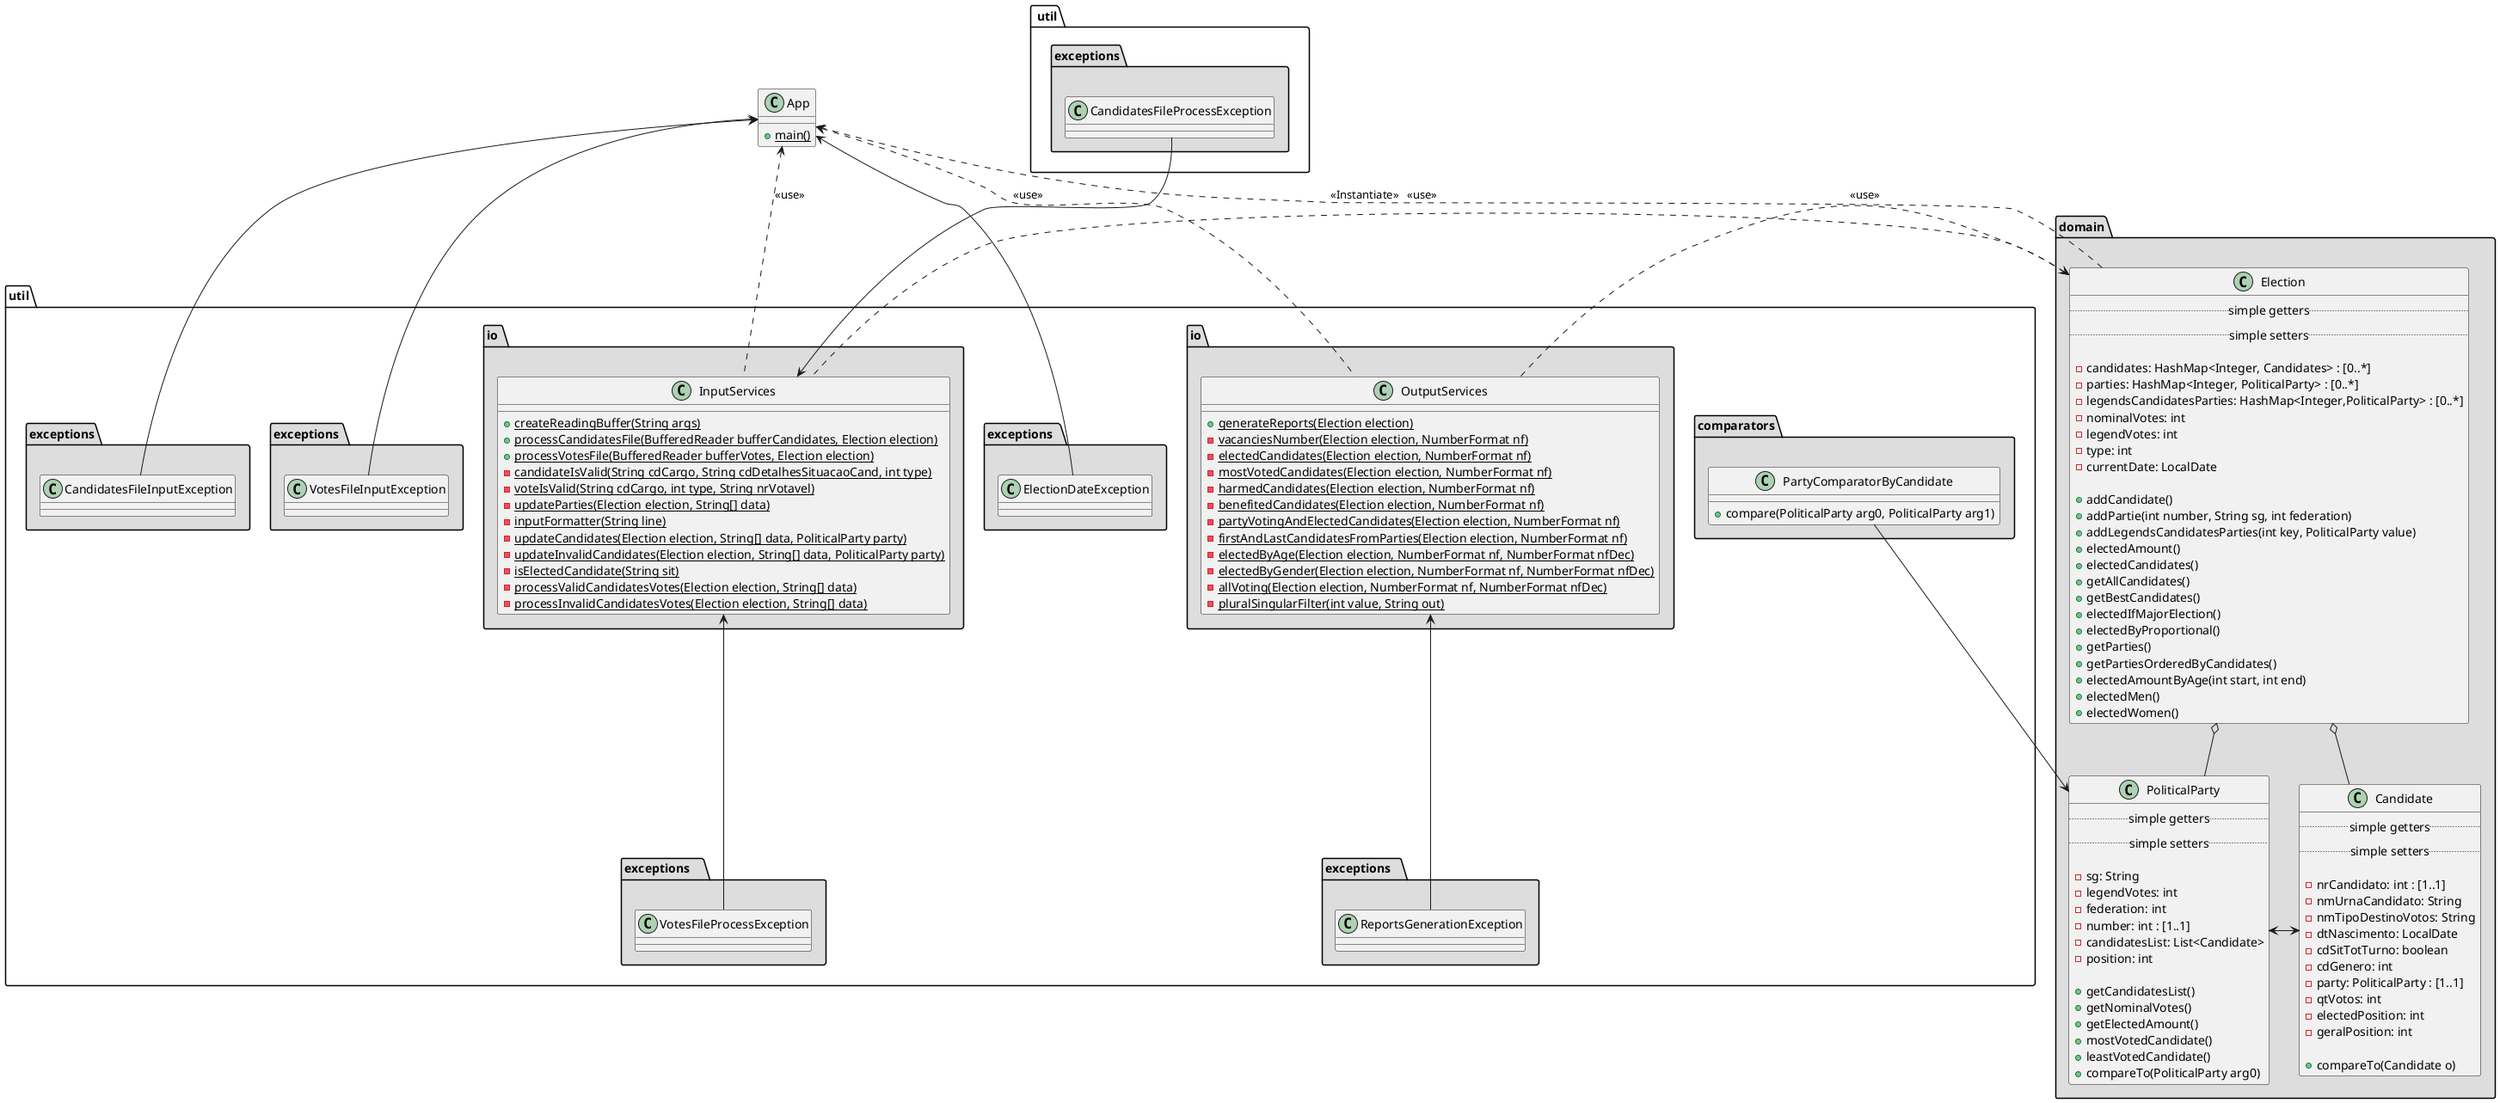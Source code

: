 @startuml br.ufes.edu.jh.domain


class App{
    +{static}main()
}

package "domain" #DDDDDD{
    class Candidate{
    ..simple getters..
    ..simple setters..

    -nrCandidato: int : [1..1]
    -nmUrnaCandidato: String
    -nmTipoDestinoVotos: String
    -dtNascimento: LocalDate
    -cdSitTotTurno: boolean
    -cdGenero: int
    -party: PoliticalParty : [1..1]
    -qtVotos: int
    -electedPosition: int
    -geralPosition: int

    +compareTo(Candidate o)
    }

    class Election{
        ..simple getters..
        ..simple setters..

        -candidates: HashMap<Integer, Candidates> : [0..*]
        -parties: HashMap<Integer, PoliticalParty> : [0..*]
        -legendsCandidatesParties: HashMap<Integer,PoliticalParty> : [0..*]
        -nominalVotes: int
        -legendVotes: int
        -type: int
        -currentDate: LocalDate

        +addCandidate()
        +addPartie(int number, String sg, int federation)
        +addLegendsCandidatesParties(int key, PoliticalParty value)
        +electedAmount()
        +electedCandidates()
        +getAllCandidates()
        +getBestCandidates()
        +electedIfMajorElection()
        +electedByProportional()
        +getParties()
        +getPartiesOrderedByCandidates()
        +electedAmountByAge(int start, int end)
        +electedMen()
        +electedWomen()
    }

    class PoliticalParty{
        ..simple getters..
        ..simple setters..

        -sg: String
        -legendVotes: int
        -federation: int
        -number: int : [1..1]
        -candidatesList: List<Candidate>
        -position: int

        +getCandidatesList()
        +getNominalVotes()
        +getElectedAmount()
        +mostVotedCandidate()
        +leastVotedCandidate()
        +compareTo(PoliticalParty arg0)
    }
}

package "util.comparators" #DDDDDD{
    class PartyComparatorByCandidate{
    +compare(PoliticalParty arg0, PoliticalParty arg1)
    }
}

package "util.io" #DDDDDD{
    class OutputServices{
        +{static}generateReports(Election election)
        -{static}vacanciesNumber(Election election, NumberFormat nf)
        -{static}electedCandidates(Election election, NumberFormat nf)
        -{static}mostVotedCandidates(Election election, NumberFormat nf)
        -{static}harmedCandidates(Election election, NumberFormat nf)
        -{static}benefitedCandidates(Election election, NumberFormat nf)
        -{static}partyVotingAndElectedCandidates(Election election, NumberFormat nf)
        -{static}firstAndLastCandidatesFromParties(Election election, NumberFormat nf)
        -{static}electedByAge(Election election, NumberFormat nf, NumberFormat nfDec)
        -{static}electedByGender(Election election, NumberFormat nf, NumberFormat nfDec)
        -{static}allVoting(Election election, NumberFormat nf, NumberFormat nfDec)
        -{static}pluralSingularFilter(int value, String out)
    }
}

package "util.io " #DDDDDD{
    class InputServices{
        +{static}createReadingBuffer(String args)
        +{static}processCandidatesFile(BufferedReader bufferCandidates, Election election)
        +{static}processVotesFile(BufferedReader bufferVotes, Election election)
        -{static}candidateIsValid(String cdCargo, String cdDetalhesSituacaoCand, int type)
        -{static}voteIsValid(String cdCargo, int type, String nrVotavel)
        -{static}updateParties(Election election, String[] data)
        -{static}inputFormatter(String line)
        -{static}updateCandidates(Election election, String[] data, PoliticalParty party)
        -{static}updateInvalidCandidates(Election election, String[] data, PoliticalParty party)
        -{static}isElectedCandidate(String sit)
        -{static}processValidCandidatesVotes(Election election, String[] data)
        -{static}processInvalidCandidatesVotes(Election election, String[] data)
    }
}

package "util.exceptions" #DDDDDD{
    class CandidatesFileInputException
}

package "util.exceptions " #DDDDDD{
    class VotesFileInputException
}

package "util.exceptions  " #DDDDDD{
    class ElectionDateException
}

package "util.exceptions   " #DDDDDD{
    class ReportsGenerationException
}

package "util.exceptions    " #DDDDDD{
    class VotesFileProcessException
}

package " util.exceptions" #DDDDDD{
    class CandidatesFileProcessException
}

App <.down. Election: <<Instantiate>>

Election  <.left. OutputServices: <<use>>
Election  <.right.InputServices: <<use>>

App <.. InputServices: <<use>>
App  <.. OutputServices: <<use>>

Election o-- PoliticalParty
Election o-- Candidate

Candidate <-right-> PoliticalParty

PoliticalParty <-down- PartyComparatorByCandidate

App <-right- CandidatesFileInputException
App <-left- VotesFileInputException
App <-up- ElectionDateException

OutputServices <-down- ReportsGenerationException

InputServices  <-down- VotesFileProcessException
InputServices <-up- CandidatesFileProcessException


@enduml